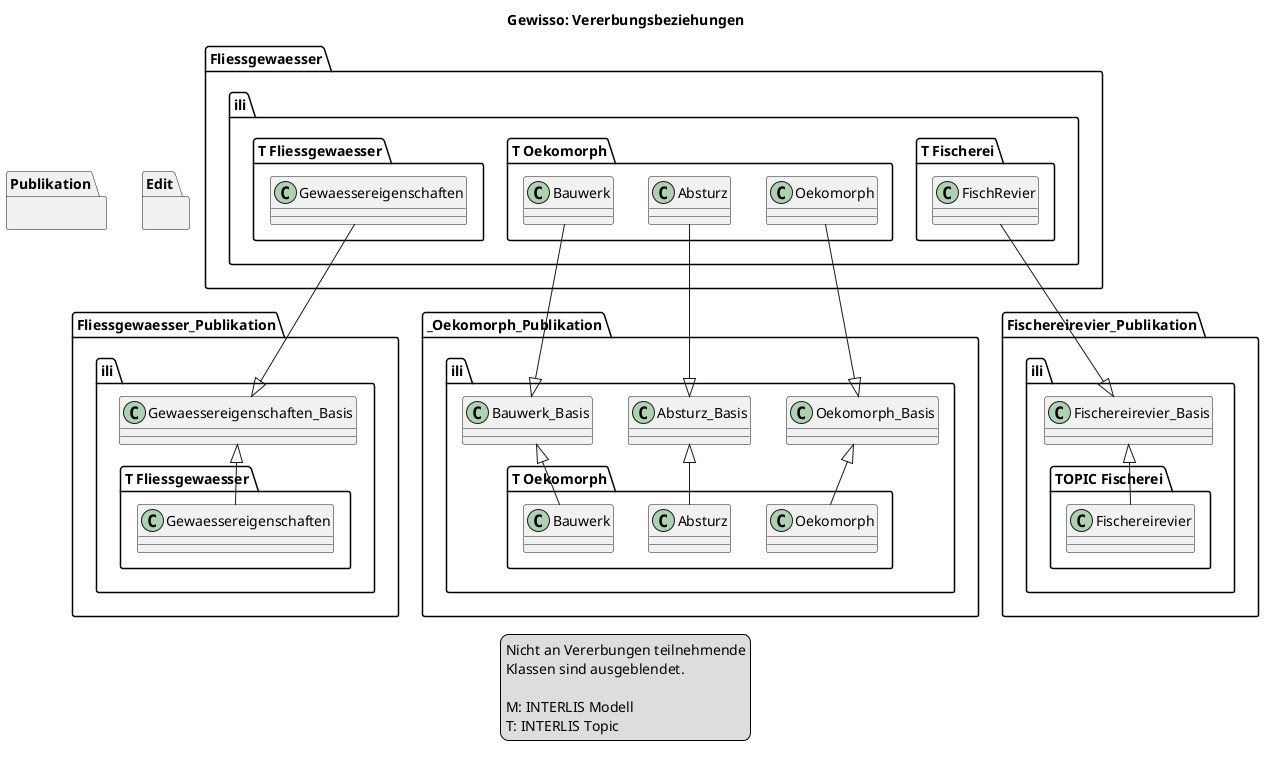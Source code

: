 @startuml

title Gewisso: Vererbungsbeziehungen

package Publikation {
	package "..._Oekomorph_Publikation.ili" {
		class "Oekomorph_Basis" as morph_b
		class "Absturz_Basis" as sturz_b
		class "Bauwerk_Basis" as bau_b
		
		package "T Oekomorph" {
			class "Oekomorph" as morph
			class "Absturz" as sturz
			class "Bauwerk" as bau
		}
		morph_b <|-- morph 
		sturz_b <|-- sturz
		bau_b <|-- bau
	}
	
	package "...Fliessgewaesser_Publikation.ili" {
		class "Gewaessereigenschaften_Basis" as gew_b
		
		package "T Fliessgewaesser" {
			class "Gewaessereigenschaften" as gew
		}
		
		gew_b <|-- gew
	}
	
	package "...Fischereirevier_Publikation.ili" {
		class "Fischereirevier_Basis" as fisch_b
		
		package "TOPIC Fischerei" {
			class "Fischereirevier" as fisch
		}
		
		fisch_b <|-- fisch
	}
}

package Edit {
	package "...Fliessgewaesser.ili" {
		package "T Fliessgewaesser." {
			class "Gewaessereigenschaften" as gew_e
		}
		
		package "T Oekomorph." {
			class "Oekomorph" as morph_e
			class "Absturz" as sturz_e
			class "Bauwerk" as bau_e
		}
		
		package "T Fischerei." {
			class "FischRevier" as fisch_e
		}
	}
}

gew_b <|-up- gew_e

morph_b <|-up- morph_e 
sturz_b <|-up- sturz_e
bau_b <|-up- bau_e

fisch_b <|-up- fisch_e

legend
	Nicht an Vererbungen teilnehmende
	Klassen sind ausgeblendet.
	
	M: INTERLIS Modell
	T: INTERLIS Topic
end legend

@enduml